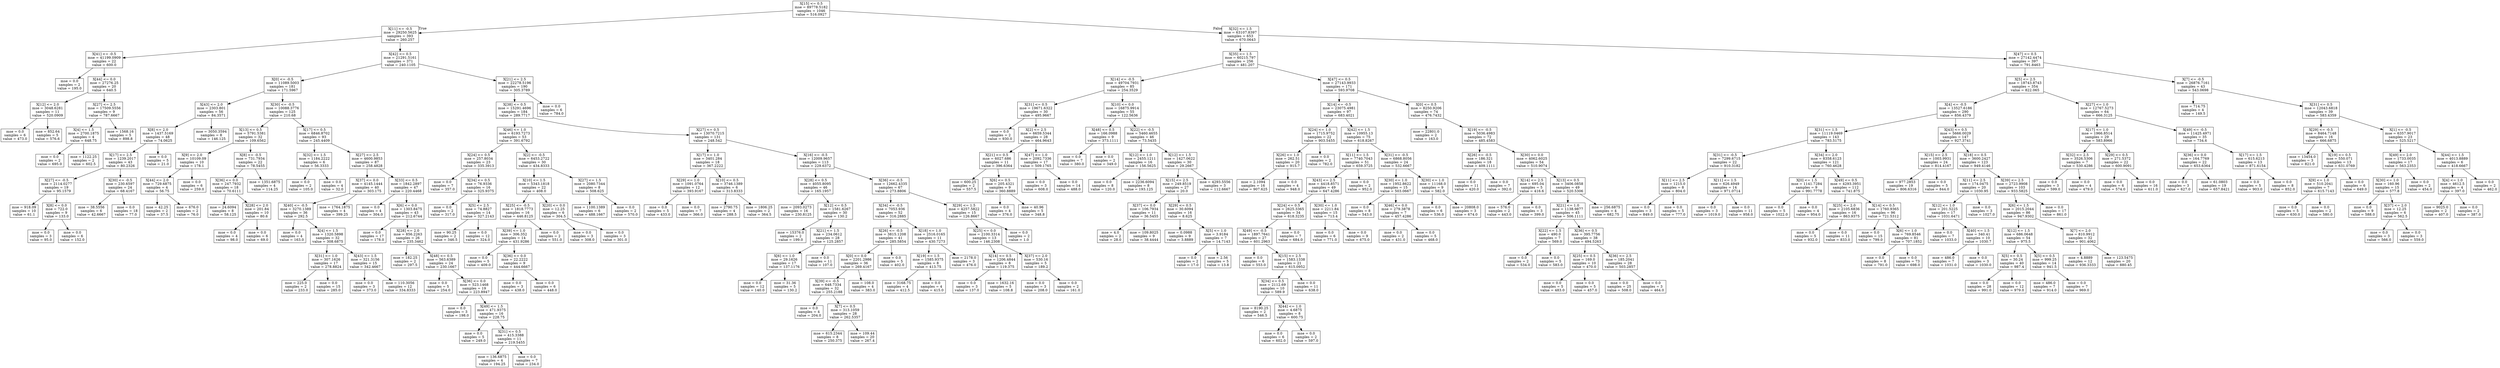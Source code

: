 digraph Tree {
node [shape=box] ;
0 [label="X[15] <= 0.5\nmse = 89778.5182\nsamples = 1046\nvalue = 516.0927"] ;
1 [label="X[11] <= -0.5\nmse = 29250.5625\nsamples = 393\nvalue = 260.257"] ;
0 -> 1 [labeldistance=2.5, labelangle=45, headlabel="True"] ;
2 [label="X[41] <= -0.5\nmse = 41199.0909\nsamples = 22\nvalue = 600.0"] ;
1 -> 2 ;
3 [label="mse = 0.0\nsamples = 2\nvalue = 195.0"] ;
2 -> 3 ;
4 [label="X[44] <= 0.0\nmse = 27276.25\nsamples = 20\nvalue = 640.5"] ;
2 -> 4 ;
5 [label="X[12] <= 2.0\nmse = 3048.6281\nsamples = 11\nvalue = 520.0909"] ;
4 -> 5 ;
6 [label="mse = 0.0\nsamples = 6\nvalue = 473.0"] ;
5 -> 6 ;
7 [label="mse = 852.64\nsamples = 5\nvalue = 576.6"] ;
5 -> 7 ;
8 [label="X[27] <= 2.5\nmse = 17509.5556\nsamples = 9\nvalue = 787.6667"] ;
4 -> 8 ;
9 [label="X[4] <= 1.5\nmse = 2700.1875\nsamples = 4\nvalue = 648.75"] ;
8 -> 9 ;
10 [label="mse = 0.0\nsamples = 2\nvalue = 695.0"] ;
9 -> 10 ;
11 [label="mse = 1122.25\nsamples = 2\nvalue = 602.5"] ;
9 -> 11 ;
12 [label="mse = 1568.16\nsamples = 5\nvalue = 898.8"] ;
8 -> 12 ;
13 [label="X[42] <= 0.5\nmse = 21291.5161\nsamples = 371\nvalue = 240.1105"] ;
1 -> 13 ;
14 [label="X[0] <= -0.5\nmse = 11089.5003\nsamples = 181\nvalue = 171.5967"] ;
13 -> 14 ;
15 [label="X[43] <= 2.0\nmse = 2303.801\nsamples = 56\nvalue = 84.3571"] ;
14 -> 15 ;
16 [label="X[8] <= 2.0\nmse = 1437.5169\nsamples = 48\nvalue = 74.0625"] ;
15 -> 16 ;
17 [label="X[17] <= 2.5\nmse = 1239.2017\nsamples = 43\nvalue = 80.2326"] ;
16 -> 17 ;
18 [label="X[27] <= -0.5\nmse = 2114.0277\nsamples = 19\nvalue = 95.1579"] ;
17 -> 18 ;
19 [label="mse = 918.09\nsamples = 10\nvalue = 61.1"] ;
18 -> 19 ;
20 [label="X[8] <= 0.0\nmse = 722.0\nsamples = 9\nvalue = 133.0"] ;
18 -> 20 ;
21 [label="mse = 0.0\nsamples = 3\nvalue = 95.0"] ;
20 -> 21 ;
22 [label="mse = 0.0\nsamples = 6\nvalue = 152.0"] ;
20 -> 22 ;
23 [label="X[30] <= -0.5\nmse = 230.6597\nsamples = 24\nvalue = 68.4167"] ;
17 -> 23 ;
24 [label="mse = 38.5556\nsamples = 6\nvalue = 42.6667"] ;
23 -> 24 ;
25 [label="mse = 0.0\nsamples = 18\nvalue = 77.0"] ;
23 -> 25 ;
26 [label="mse = 0.0\nsamples = 5\nvalue = 21.0"] ;
16 -> 26 ;
27 [label="mse = 3050.3594\nsamples = 8\nvalue = 146.125"] ;
15 -> 27 ;
28 [label="X[30] <= -0.5\nmse = 10088.3776\nsamples = 125\nvalue = 210.68"] ;
14 -> 28 ;
29 [label="X[13] <= 0.5\nmse = 5791.5381\nsamples = 32\nvalue = 109.6562"] ;
28 -> 29 ;
30 [label="X[9] <= 2.0\nmse = 10109.09\nsamples = 10\nvalue = 178.1"] ;
29 -> 30 ;
31 [label="X[44] <= 2.0\nmse = 729.6875\nsamples = 4\nvalue = 56.75"] ;
30 -> 31 ;
32 [label="mse = 42.25\nsamples = 2\nvalue = 37.5"] ;
31 -> 32 ;
33 [label="mse = 676.0\nsamples = 2\nvalue = 76.0"] ;
31 -> 33 ;
34 [label="mse = 0.0\nsamples = 6\nvalue = 259.0"] ;
30 -> 34 ;
35 [label="X[8] <= -0.5\nmse = 731.7934\nsamples = 22\nvalue = 78.5455"] ;
29 -> 35 ;
36 [label="X[36] <= 0.0\nmse = 247.7932\nsamples = 18\nvalue = 70.6111"] ;
35 -> 36 ;
37 [label="mse = 24.6094\nsamples = 8\nvalue = 58.125"] ;
36 -> 37 ;
38 [label="X[28] <= 2.0\nmse = 201.84\nsamples = 10\nvalue = 80.6"] ;
36 -> 38 ;
39 [label="mse = 0.0\nsamples = 4\nvalue = 98.0"] ;
38 -> 39 ;
40 [label="mse = 0.0\nsamples = 6\nvalue = 69.0"] ;
38 -> 40 ;
41 [label="mse = 1351.6875\nsamples = 4\nvalue = 114.25"] ;
35 -> 41 ;
42 [label="X[17] <= 0.5\nmse = 6846.8702\nsamples = 93\nvalue = 245.4409"] ;
28 -> 42 ;
43 [label="X[32] <= 1.5\nmse = 1184.2222\nsamples = 6\nvalue = 56.3333"] ;
42 -> 43 ;
44 [label="mse = 0.0\nsamples = 2\nvalue = 105.0"] ;
43 -> 44 ;
45 [label="mse = 0.0\nsamples = 4\nvalue = 32.0"] ;
43 -> 45 ;
46 [label="X[27] <= 2.5\nmse = 4600.9853\nsamples = 87\nvalue = 258.4828"] ;
42 -> 46 ;
47 [label="X[37] <= 0.0\nmse = 4145.1444\nsamples = 40\nvalue = 303.175"] ;
46 -> 47 ;
48 [label="X[40] <= -0.5\nmse = 3270.1389\nsamples = 36\nvalue = 292.5"] ;
47 -> 48 ;
49 [label="mse = 0.0\nsamples = 4\nvalue = 163.0"] ;
48 -> 49 ;
50 [label="X[4] <= 1.5\nmse = 1320.5898\nsamples = 32\nvalue = 308.6875"] ;
48 -> 50 ;
51 [label="X[31] <= 1.0\nmse = 307.1626\nsamples = 17\nvalue = 278.8824"] ;
50 -> 51 ;
52 [label="mse = 225.0\nsamples = 2\nvalue = 233.0"] ;
51 -> 52 ;
53 [label="mse = 0.0\nsamples = 15\nvalue = 285.0"] ;
51 -> 53 ;
54 [label="X[43] <= 1.5\nmse = 321.3156\nsamples = 15\nvalue = 342.4667"] ;
50 -> 54 ;
55 [label="mse = 0.0\nsamples = 3\nvalue = 373.0"] ;
54 -> 55 ;
56 [label="mse = 110.3056\nsamples = 12\nvalue = 334.8333"] ;
54 -> 56 ;
57 [label="mse = 1764.1875\nsamples = 4\nvalue = 399.25"] ;
47 -> 57 ;
58 [label="X[33] <= 0.5\nmse = 1842.2897\nsamples = 47\nvalue = 220.4468"] ;
46 -> 58 ;
59 [label="mse = 0.0\nsamples = 4\nvalue = 304.0"] ;
58 -> 59 ;
60 [label="X[6] <= 0.0\nmse = 1303.8475\nsamples = 43\nvalue = 212.6744"] ;
58 -> 60 ;
61 [label="mse = 0.0\nsamples = 17\nvalue = 178.0"] ;
60 -> 61 ;
62 [label="X[28] <= 2.0\nmse = 856.2263\nsamples = 26\nvalue = 235.3462"] ;
60 -> 62 ;
63 [label="mse = 182.25\nsamples = 2\nvalue = 297.5"] ;
62 -> 63 ;
64 [label="X[48] <= 0.5\nmse = 563.6389\nsamples = 24\nvalue = 230.1667"] ;
62 -> 64 ;
65 [label="mse = 0.0\nsamples = 5\nvalue = 254.0"] ;
64 -> 65 ;
66 [label="X[36] <= 0.0\nmse = 523.1468\nsamples = 19\nvalue = 223.8947"] ;
64 -> 66 ;
67 [label="mse = 0.0\nsamples = 3\nvalue = 198.0"] ;
66 -> 67 ;
68 [label="X[49] <= 1.5\nmse = 471.9375\nsamples = 16\nvalue = 228.75"] ;
66 -> 68 ;
69 [label="mse = 0.0\nsamples = 5\nvalue = 249.0"] ;
68 -> 69 ;
70 [label="X[31] <= 0.5\nmse = 415.3388\nsamples = 11\nvalue = 219.5455"] ;
68 -> 70 ;
71 [label="mse = 136.6875\nsamples = 4\nvalue = 194.25"] ;
70 -> 71 ;
72 [label="mse = 0.0\nsamples = 7\nvalue = 234.0"] ;
70 -> 72 ;
73 [label="X[21] <= 2.5\nmse = 22278.5196\nsamples = 190\nvalue = 305.3789"] ;
13 -> 73 ;
74 [label="X[38] <= 0.5\nmse = 15291.4696\nsamples = 184\nvalue = 289.7717"] ;
73 -> 74 ;
75 [label="X[46] <= 1.0\nmse = 6193.7273\nsamples = 53\nvalue = 391.6792"] ;
74 -> 75 ;
76 [label="X[24] <= 0.5\nmse = 257.8034\nsamples = 23\nvalue = 335.3913"] ;
75 -> 76 ;
77 [label="mse = 0.0\nsamples = 7\nvalue = 357.0"] ;
76 -> 77 ;
78 [label="X[34] <= 0.5\nmse = 76.9336\nsamples = 16\nvalue = 325.9375"] ;
76 -> 78 ;
79 [label="mse = 0.0\nsamples = 2\nvalue = 317.0"] ;
78 -> 79 ;
80 [label="X[5] <= 2.5\nmse = 74.8827\nsamples = 14\nvalue = 327.2143"] ;
78 -> 80 ;
81 [label="mse = 90.25\nsamples = 2\nvalue = 346.5"] ;
80 -> 81 ;
82 [label="mse = 0.0\nsamples = 12\nvalue = 324.0"] ;
80 -> 82 ;
83 [label="X[2] <= -0.5\nmse = 6453.2722\nsamples = 30\nvalue = 434.8333"] ;
75 -> 83 ;
84 [label="X[10] <= 1.5\nmse = 5343.1818\nsamples = 22\nvalue = 408.0"] ;
83 -> 84 ;
85 [label="X[25] <= -0.5\nmse = 1818.7773\nsamples = 16\nvalue = 446.8125"] ;
84 -> 85 ;
86 [label="X[39] <= 1.0\nmse = 306.352\nsamples = 14\nvalue = 431.9286"] ;
85 -> 86 ;
87 [label="mse = 0.0\nsamples = 5\nvalue = 409.0"] ;
86 -> 87 ;
88 [label="X[36] <= 0.0\nmse = 22.2222\nsamples = 9\nvalue = 444.6667"] ;
86 -> 88 ;
89 [label="mse = 0.0\nsamples = 3\nvalue = 438.0"] ;
88 -> 89 ;
90 [label="mse = 0.0\nsamples = 6\nvalue = 448.0"] ;
88 -> 90 ;
91 [label="mse = 0.0\nsamples = 2\nvalue = 551.0"] ;
85 -> 91 ;
92 [label="X[20] <= 0.0\nmse = 12.25\nsamples = 6\nvalue = 304.5"] ;
84 -> 92 ;
93 [label="mse = 0.0\nsamples = 3\nvalue = 308.0"] ;
92 -> 93 ;
94 [label="mse = 0.0\nsamples = 3\nvalue = 301.0"] ;
92 -> 94 ;
95 [label="X[27] <= 1.5\nmse = 2080.7344\nsamples = 8\nvalue = 508.625"] ;
83 -> 95 ;
96 [label="mse = 1100.1389\nsamples = 6\nvalue = 488.1667"] ;
95 -> 96 ;
97 [label="mse = 0.0\nsamples = 2\nvalue = 570.0"] ;
95 -> 97 ;
98 [label="X[27] <= 0.5\nmse = 13070.7215\nsamples = 131\nvalue = 248.542"] ;
74 -> 98 ;
99 [label="X[17] <= 1.0\nmse = 3401.284\nsamples = 18\nvalue = 367.2222"] ;
98 -> 99 ;
100 [label="X[29] <= 1.0\nmse = 1091.0764\nsamples = 12\nvalue = 393.9167"] ;
99 -> 100 ;
101 [label="mse = 0.0\nsamples = 5\nvalue = 433.0"] ;
100 -> 101 ;
102 [label="mse = 0.0\nsamples = 7\nvalue = 366.0"] ;
100 -> 102 ;
103 [label="X[10] <= 0.5\nmse = 3746.1389\nsamples = 6\nvalue = 313.8333"] ;
99 -> 103 ;
104 [label="mse = 2790.75\nsamples = 4\nvalue = 288.5"] ;
103 -> 104 ;
105 [label="mse = 1806.25\nsamples = 2\nvalue = 364.5"] ;
103 -> 105 ;
106 [label="X[16] <= -0.5\nmse = 12009.9657\nsamples = 113\nvalue = 229.6372"] ;
98 -> 106 ;
107 [label="X[28] <= 0.5\nmse = 4055.8095\nsamples = 46\nvalue = 165.1957"] ;
106 -> 107 ;
108 [label="mse = 2093.0273\nsamples = 16\nvalue = 230.8125"] ;
107 -> 108 ;
109 [label="X[12] <= 0.5\nmse = 1581.6267\nsamples = 30\nvalue = 130.2"] ;
107 -> 109 ;
110 [label="mse = 15376.0\nsamples = 2\nvalue = 199.0"] ;
109 -> 110 ;
111 [label="X[21] <= 1.5\nmse = 234.0612\nsamples = 28\nvalue = 125.2857"] ;
109 -> 111 ;
112 [label="X[6] <= 1.0\nmse = 29.1626\nsamples = 17\nvalue = 137.1176"] ;
111 -> 112 ;
113 [label="mse = 0.0\nsamples = 12\nvalue = 140.0"] ;
112 -> 113 ;
114 [label="mse = 31.36\nsamples = 5\nvalue = 130.2"] ;
112 -> 114 ;
115 [label="mse = 0.0\nsamples = 11\nvalue = 107.0"] ;
111 -> 115 ;
116 [label="X[36] <= -0.5\nmse = 12662.4335\nsamples = 67\nvalue = 273.8806"] ;
106 -> 116 ;
117 [label="X[34] <= -0.5\nmse = 7053.936\nsamples = 52\nvalue = 316.2885"] ;
116 -> 117 ;
118 [label="X[26] <= -0.5\nmse = 3815.1208\nsamples = 41\nvalue = 285.5854"] ;
117 -> 118 ;
119 [label="X[0] <= 0.0\nmse = 2201.2986\nsamples = 36\nvalue = 269.4167"] ;
118 -> 119 ;
120 [label="X[39] <= -0.5\nmse = 648.7334\nsamples = 32\nvalue = 255.2188"] ;
119 -> 120 ;
121 [label="mse = 0.0\nsamples = 4\nvalue = 204.0"] ;
120 -> 121 ;
122 [label="X[7] <= 0.5\nmse = 313.1059\nsamples = 28\nvalue = 262.5357"] ;
120 -> 122 ;
123 [label="mse = 615.2344\nsamples = 8\nvalue = 250.375"] ;
122 -> 123 ;
124 [label="mse = 109.44\nsamples = 20\nvalue = 267.4"] ;
122 -> 124 ;
125 [label="mse = 108.0\nsamples = 4\nvalue = 383.0"] ;
119 -> 125 ;
126 [label="mse = 0.0\nsamples = 5\nvalue = 402.0"] ;
118 -> 126 ;
127 [label="X[18] <= 1.0\nmse = 2516.0165\nsamples = 11\nvalue = 430.7273"] ;
117 -> 127 ;
128 [label="X[19] <= 1.5\nmse = 1585.9375\nsamples = 8\nvalue = 413.75"] ;
127 -> 128 ;
129 [label="mse = 3168.75\nsamples = 4\nvalue = 412.5"] ;
128 -> 129 ;
130 [label="mse = 0.0\nsamples = 4\nvalue = 415.0"] ;
128 -> 130 ;
131 [label="mse = 2178.0\nsamples = 3\nvalue = 476.0"] ;
127 -> 131 ;
132 [label="X[29] <= 1.5\nmse = 4257.5822\nsamples = 15\nvalue = 126.8667"] ;
116 -> 132 ;
133 [label="X[25] <= 0.0\nmse = 2100.3314\nsamples = 13\nvalue = 146.2308"] ;
132 -> 133 ;
134 [label="X[14] <= 0.5\nmse = 1206.4844\nsamples = 8\nvalue = 119.375"] ;
133 -> 134 ;
135 [label="mse = 0.0\nsamples = 3\nvalue = 137.0"] ;
134 -> 135 ;
136 [label="mse = 1632.16\nsamples = 5\nvalue = 108.8"] ;
134 -> 136 ;
137 [label="X[37] <= 2.0\nmse = 530.16\nsamples = 5\nvalue = 189.2"] ;
133 -> 137 ;
138 [label="mse = 0.0\nsamples = 3\nvalue = 208.0"] ;
137 -> 138 ;
139 [label="mse = 0.0\nsamples = 2\nvalue = 161.0"] ;
137 -> 139 ;
140 [label="mse = 0.0\nsamples = 2\nvalue = 1.0"] ;
132 -> 140 ;
141 [label="mse = 0.0\nsamples = 6\nvalue = 784.0"] ;
73 -> 141 ;
142 [label="X[32] <= 1.5\nmse = 63107.8397\nsamples = 653\nvalue = 670.0643"] ;
0 -> 142 [labeldistance=2.5, labelangle=-45, headlabel="False"] ;
143 [label="X[35] <= 1.5\nmse = 60215.797\nsamples = 256\nvalue = 481.207"] ;
142 -> 143 ;
144 [label="X[14] <= -0.5\nmse = 49704.7931\nsamples = 85\nvalue = 254.3529"] ;
143 -> 144 ;
145 [label="X[31] <= 0.5\nmse = 19671.6322\nsamples = 30\nvalue = 495.9667"] ;
144 -> 145 ;
146 [label="mse = 0.0\nsamples = 2\nvalue = 930.0"] ;
145 -> 146 ;
147 [label="X[2] <= 2.5\nmse = 6659.5344\nsamples = 28\nvalue = 464.9643"] ;
145 -> 147 ;
148 [label="X[21] <= 0.5\nmse = 6027.686\nsamples = 11\nvalue = 396.6364"] ;
147 -> 148 ;
149 [label="mse = 600.25\nsamples = 2\nvalue = 557.5"] ;
148 -> 149 ;
150 [label="X[6] <= 0.5\nmse = 205.4321\nsamples = 9\nvalue = 360.8889"] ;
148 -> 150 ;
151 [label="mse = 0.0\nsamples = 4\nvalue = 376.0"] ;
150 -> 151 ;
152 [label="mse = 40.96\nsamples = 5\nvalue = 348.8"] ;
150 -> 152 ;
153 [label="X[47] <= 1.0\nmse = 2092.7336\nsamples = 17\nvalue = 509.1765"] ;
147 -> 153 ;
154 [label="mse = 0.0\nsamples = 3\nvalue = 608.0"] ;
153 -> 154 ;
155 [label="mse = 0.0\nsamples = 14\nvalue = 488.0"] ;
153 -> 155 ;
156 [label="X[10] <= 0.0\nmse = 16875.9914\nsamples = 55\nvalue = 122.5636"] ;
144 -> 156 ;
157 [label="X[48] <= 0.5\nmse = 166.0988\nsamples = 9\nvalue = 373.1111"] ;
156 -> 157 ;
158 [label="mse = 0.0\nsamples = 7\nvalue = 380.0"] ;
157 -> 158 ;
159 [label="mse = 0.0\nsamples = 2\nvalue = 349.0"] ;
157 -> 159 ;
160 [label="X[22] <= -0.5\nmse = 5460.4655\nsamples = 46\nvalue = 73.5435"] ;
156 -> 160 ;
161 [label="X[12] <= 1.0\nmse = 2455.1211\nsamples = 16\nvalue = 156.5625"] ;
160 -> 161 ;
162 [label="mse = 0.0\nsamples = 8\nvalue = 120.0"] ;
161 -> 162 ;
163 [label="mse = 2236.6094\nsamples = 8\nvalue = 193.125"] ;
161 -> 163 ;
164 [label="X[12] <= 1.5\nmse = 1427.0622\nsamples = 30\nvalue = 29.2667"] ;
160 -> 164 ;
165 [label="X[15] <= 2.5\nmse = 249.8519\nsamples = 27\nvalue = 20.0"] ;
164 -> 165 ;
166 [label="X[37] <= 0.0\nmse = 106.7934\nsamples = 11\nvalue = 36.5455"] ;
165 -> 166 ;
167 [label="mse = 4.0\nsamples = 2\nvalue = 28.0"] ;
166 -> 167 ;
168 [label="mse = 109.8025\nsamples = 9\nvalue = 38.4444"] ;
166 -> 168 ;
169 [label="X[29] <= 0.5\nmse = 30.6094\nsamples = 16\nvalue = 8.625"] ;
165 -> 169 ;
170 [label="mse = 0.0988\nsamples = 9\nvalue = 3.8889"] ;
169 -> 170 ;
171 [label="X[5] <= 1.0\nmse = 3.9184\nsamples = 7\nvalue = 14.7143"] ;
169 -> 171 ;
172 [label="mse = 0.0\nsamples = 2\nvalue = 17.0"] ;
171 -> 172 ;
173 [label="mse = 2.56\nsamples = 5\nvalue = 13.8"] ;
171 -> 173 ;
174 [label="mse = 4293.5556\nsamples = 3\nvalue = 112.6667"] ;
164 -> 174 ;
175 [label="X[47] <= 0.5\nmse = 27143.9933\nsamples = 171\nvalue = 593.9708"] ;
143 -> 175 ;
176 [label="X[14] <= -0.5\nmse = 23075.4981\nsamples = 97\nvalue = 683.4021"] ;
175 -> 176 ;
177 [label="X[24] <= 1.0\nmse = 1715.9752\nsamples = 22\nvalue = 903.5455"] ;
176 -> 177 ;
178 [label="X[26] <= 1.0\nmse = 262.51\nsamples = 20\nvalue = 915.7"] ;
177 -> 178 ;
179 [label="mse = 2.1094\nsamples = 16\nvalue = 907.625"] ;
178 -> 179 ;
180 [label="mse = 0.0\nsamples = 4\nvalue = 948.0"] ;
178 -> 180 ;
181 [label="mse = 0.0\nsamples = 2\nvalue = 782.0"] ;
177 -> 181 ;
182 [label="X[42] <= 1.5\nmse = 10955.13\nsamples = 75\nvalue = 618.8267"] ;
176 -> 182 ;
183 [label="X[11] <= 1.5\nmse = 7740.7043\nsamples = 51\nvalue = 659.3725"] ;
182 -> 183 ;
184 [label="X[43] <= 2.5\nmse = 4418.8571\nsamples = 49\nvalue = 647.4286"] ;
183 -> 184 ;
185 [label="X[24] <= 0.5\nmse = 2625.3365\nsamples = 34\nvalue = 618.3235"] ;
184 -> 185 ;
186 [label="X[49] <= -0.5\nmse = 1897.7641\nsamples = 27\nvalue = 601.2963"] ;
185 -> 186 ;
187 [label="mse = 0.0\nsamples = 6\nvalue = 553.0"] ;
186 -> 187 ;
188 [label="X[15] <= 2.5\nmse = 1583.1338\nsamples = 21\nvalue = 615.0952"] ;
186 -> 188 ;
189 [label="X[34] <= 0.5\nmse = 2112.69\nsamples = 10\nvalue = 589.9"] ;
188 -> 189 ;
190 [label="mse = 8190.25\nsamples = 2\nvalue = 546.5"] ;
189 -> 190 ;
191 [label="X[44] <= 1.0\nmse = 4.6875\nsamples = 8\nvalue = 600.75"] ;
189 -> 191 ;
192 [label="mse = 0.0\nsamples = 6\nvalue = 602.0"] ;
191 -> 192 ;
193 [label="mse = 0.0\nsamples = 2\nvalue = 597.0"] ;
191 -> 193 ;
194 [label="mse = 0.0\nsamples = 11\nvalue = 638.0"] ;
188 -> 194 ;
195 [label="mse = 0.0\nsamples = 7\nvalue = 684.0"] ;
185 -> 195 ;
196 [label="X[30] <= 1.0\nmse = 2211.84\nsamples = 15\nvalue = 713.4"] ;
184 -> 196 ;
197 [label="mse = 0.0\nsamples = 6\nvalue = 771.0"] ;
196 -> 197 ;
198 [label="mse = 0.0\nsamples = 9\nvalue = 675.0"] ;
196 -> 198 ;
199 [label="mse = 0.0\nsamples = 2\nvalue = 952.0"] ;
183 -> 199 ;
200 [label="X[31] <= -0.5\nmse = 6868.8056\nsamples = 24\nvalue = 532.6667"] ;
182 -> 200 ;
201 [label="X[30] <= 1.0\nmse = 1952.8622\nsamples = 15\nvalue = 503.0667"] ;
200 -> 201 ;
202 [label="mse = 0.0\nsamples = 8\nvalue = 543.0"] ;
201 -> 202 ;
203 [label="X[46] <= 0.0\nmse = 279.3878\nsamples = 7\nvalue = 457.4286"] ;
201 -> 203 ;
204 [label="mse = 0.0\nsamples = 2\nvalue = 431.0"] ;
203 -> 204 ;
205 [label="mse = 0.0\nsamples = 5\nvalue = 468.0"] ;
203 -> 205 ;
206 [label="X[30] <= 1.0\nmse = 11168.0\nsamples = 9\nvalue = 582.0"] ;
200 -> 206 ;
207 [label="mse = 0.0\nsamples = 6\nvalue = 536.0"] ;
206 -> 207 ;
208 [label="mse = 20808.0\nsamples = 3\nvalue = 674.0"] ;
206 -> 208 ;
209 [label="X[0] <= 0.5\nmse = 8250.9206\nsamples = 74\nvalue = 476.7432"] ;
175 -> 209 ;
210 [label="mse = 22801.0\nsamples = 2\nvalue = 163.0"] ;
209 -> 210 ;
211 [label="X[19] <= -0.5\nmse = 5036.4983\nsamples = 72\nvalue = 485.4583"] ;
209 -> 211 ;
212 [label="X[26] <= -0.5\nmse = 186.321\nsamples = 18\nvalue = 409.1111"] ;
211 -> 212 ;
213 [label="mse = 0.0\nsamples = 11\nvalue = 420.0"] ;
212 -> 213 ;
214 [label="mse = 0.0\nsamples = 7\nvalue = 392.0"] ;
212 -> 214 ;
215 [label="X[30] <= 0.0\nmse = 4062.6025\nsamples = 54\nvalue = 510.9074"] ;
211 -> 215 ;
216 [label="X[14] <= 2.5\nmse = 695.04\nsamples = 5\nvalue = 416.6"] ;
215 -> 216 ;
217 [label="mse = 576.0\nsamples = 2\nvalue = 443.0"] ;
216 -> 217 ;
218 [label="mse = 0.0\nsamples = 3\nvalue = 399.0"] ;
216 -> 218 ;
219 [label="X[13] <= 0.5\nmse = 3406.0858\nsamples = 49\nvalue = 520.5306"] ;
215 -> 219 ;
220 [label="X[21] <= 1.0\nmse = 1138.9877\nsamples = 45\nvalue = 506.1111"] ;
219 -> 220 ;
221 [label="X[22] <= 1.5\nmse = 490.0\nsamples = 7\nvalue = 569.0"] ;
220 -> 221 ;
222 [label="mse = 0.0\nsamples = 2\nvalue = 534.0"] ;
221 -> 222 ;
223 [label="mse = 0.0\nsamples = 5\nvalue = 583.0"] ;
221 -> 223 ;
224 [label="X[36] <= 0.5\nmse = 395.7756\nsamples = 38\nvalue = 494.5263"] ;
220 -> 224 ;
225 [label="X[25] <= 0.5\nmse = 169.0\nsamples = 10\nvalue = 470.0"] ;
224 -> 225 ;
226 [label="mse = 0.0\nsamples = 5\nvalue = 483.0"] ;
225 -> 226 ;
227 [label="mse = 0.0\nsamples = 5\nvalue = 457.0"] ;
225 -> 227 ;
228 [label="X[36] <= 2.5\nmse = 185.2041\nsamples = 28\nvalue = 503.2857"] ;
224 -> 228 ;
229 [label="mse = 0.0\nsamples = 25\nvalue = 508.0"] ;
228 -> 229 ;
230 [label="mse = 0.0\nsamples = 3\nvalue = 464.0"] ;
228 -> 230 ;
231 [label="mse = 256.6875\nsamples = 4\nvalue = 682.75"] ;
219 -> 231 ;
232 [label="X[47] <= 0.5\nmse = 27142.4474\nsamples = 397\nvalue = 791.8463"] ;
142 -> 232 ;
233 [label="X[5] <= 2.5\nmse = 18743.8743\nsamples = 354\nvalue = 822.065"] ;
232 -> 233 ;
234 [label="X[4] <= -0.5\nmse = 13527.6186\nsamples = 290\nvalue = 856.4379"] ;
233 -> 234 ;
235 [label="X[31] <= 1.5\nmse = 11119.0469\nsamples = 143\nvalue = 783.5175"] ;
234 -> 235 ;
236 [label="X[31] <= -0.5\nmse = 7299.6715\nsamples = 22\nvalue = 910.3182"] ;
235 -> 236 ;
237 [label="X[11] <= 2.5\nmse = 1215.0\nsamples = 8\nvalue = 804.0"] ;
236 -> 237 ;
238 [label="mse = 0.0\nsamples = 3\nvalue = 849.0"] ;
237 -> 238 ;
239 [label="mse = 0.0\nsamples = 5\nvalue = 777.0"] ;
237 -> 239 ;
240 [label="X[11] <= 1.5\nmse = 626.4949\nsamples = 14\nvalue = 971.0714"] ;
236 -> 240 ;
241 [label="mse = 0.0\nsamples = 3\nvalue = 1019.0"] ;
240 -> 241 ;
242 [label="mse = 0.0\nsamples = 11\nvalue = 958.0"] ;
240 -> 242 ;
243 [label="X[34] <= 2.0\nmse = 8358.6123\nsamples = 121\nvalue = 760.4628"] ;
235 -> 243 ;
244 [label="X[0] <= 1.5\nmse = 1141.7284\nsamples = 9\nvalue = 991.7778"] ;
243 -> 244 ;
245 [label="mse = 0.0\nsamples = 5\nvalue = 1022.0"] ;
244 -> 245 ;
246 [label="mse = 0.0\nsamples = 4\nvalue = 954.0"] ;
244 -> 246 ;
247 [label="X[49] <= 0.5\nmse = 4293.3951\nsamples = 112\nvalue = 741.875"] ;
243 -> 247 ;
248 [label="X[25] <= 2.0\nmse = 2105.6836\nsamples = 16\nvalue = 863.9375"] ;
247 -> 248 ;
249 [label="mse = 0.0\nsamples = 5\nvalue = 932.0"] ;
248 -> 249 ;
250 [label="mse = 0.0\nsamples = 11\nvalue = 833.0"] ;
248 -> 250 ;
251 [label="X[14] <= 0.5\nmse = 1760.9365\nsamples = 96\nvalue = 721.5312"] ;
247 -> 251 ;
252 [label="mse = 0.0\nsamples = 15\nvalue = 799.0"] ;
251 -> 252 ;
253 [label="X[6] <= 1.0\nmse = 769.8546\nsamples = 81\nvalue = 707.1852"] ;
251 -> 253 ;
254 [label="mse = 0.0\nsamples = 8\nvalue = 791.0"] ;
253 -> 254 ;
255 [label="mse = 0.0\nsamples = 73\nvalue = 698.0"] ;
253 -> 255 ;
256 [label="X[43] <= 0.5\nmse = 5666.0029\nsamples = 147\nvalue = 927.3741"] ;
234 -> 256 ;
257 [label="X[15] <= 2.5\nmse = 1003.9931\nsamples = 24\nvalue = 814.4167"] ;
256 -> 257 ;
258 [label="mse = 977.2853\nsamples = 19\nvalue = 806.6316"] ;
257 -> 258 ;
259 [label="mse = 0.0\nsamples = 5\nvalue = 844.0"] ;
257 -> 259 ;
260 [label="X[18] <= 0.5\nmse = 3600.2427\nsamples = 123\nvalue = 949.4146"] ;
256 -> 260 ;
261 [label="X[11] <= 2.5\nmse = 174.0475\nsamples = 20\nvalue = 1030.95"] ;
260 -> 261 ;
262 [label="X[12] <= 1.0\nmse = 201.5225\nsamples = 17\nvalue = 1031.6471"] ;
261 -> 262 ;
263 [label="mse = 0.0\nsamples = 7\nvalue = 1033.0"] ;
262 -> 263 ;
264 [label="X[40] <= 1.5\nmse = 340.41\nsamples = 10\nvalue = 1030.7"] ;
262 -> 264 ;
265 [label="mse = 486.0\nsamples = 7\nvalue = 1031.0"] ;
264 -> 265 ;
266 [label="mse = 0.0\nsamples = 3\nvalue = 1030.0"] ;
264 -> 266 ;
267 [label="mse = 0.0\nsamples = 3\nvalue = 1027.0"] ;
261 -> 267 ;
268 [label="X[39] <= 2.5\nmse = 2723.9908\nsamples = 103\nvalue = 933.5825"] ;
260 -> 268 ;
269 [label="X[6] <= 1.5\nmse = 2015.2044\nsamples = 86\nvalue = 947.9302"] ;
268 -> 269 ;
270 [label="X[12] <= 1.5\nmse = 686.0648\nsamples = 54\nvalue = 975.5"] ;
269 -> 270 ;
271 [label="X[5] <= 0.5\nmse = 30.24\nsamples = 40\nvalue = 987.4"] ;
270 -> 271 ;
272 [label="mse = 0.0\nsamples = 28\nvalue = 991.0"] ;
271 -> 272 ;
273 [label="mse = 0.0\nsamples = 12\nvalue = 979.0"] ;
271 -> 273 ;
274 [label="X[5] <= 0.5\nmse = 999.25\nsamples = 14\nvalue = 941.5"] ;
270 -> 274 ;
275 [label="mse = 486.0\nsamples = 7\nvalue = 914.0"] ;
274 -> 275 ;
276 [label="mse = 0.0\nsamples = 7\nvalue = 969.0"] ;
274 -> 276 ;
277 [label="X[7] <= 2.0\nmse = 810.9912\nsamples = 32\nvalue = 901.4062"] ;
269 -> 277 ;
278 [label="mse = 4.8889\nsamples = 12\nvalue = 936.3333"] ;
277 -> 278 ;
279 [label="mse = 123.5475\nsamples = 20\nvalue = 880.45"] ;
277 -> 279 ;
280 [label="mse = 0.0\nsamples = 17\nvalue = 861.0"] ;
268 -> 280 ;
281 [label="X[27] <= 1.0\nmse = 12767.5273\nsamples = 64\nvalue = 666.3125"] ;
233 -> 281 ;
282 [label="X[17] <= 1.0\nmse = 1966.8514\nsamples = 29\nvalue = 583.8966"] ;
281 -> 282 ;
283 [label="X[32] <= 2.5\nmse = 3526.5306\nsamples = 7\nvalue = 530.4286"] ;
282 -> 283 ;
284 [label="mse = 0.0\nsamples = 3\nvalue = 599.0"] ;
283 -> 284 ;
285 [label="mse = 0.0\nsamples = 4\nvalue = 479.0"] ;
283 -> 285 ;
286 [label="X[29] <= 0.5\nmse = 271.5372\nsamples = 22\nvalue = 600.9091"] ;
282 -> 286 ;
287 [label="mse = 0.0\nsamples = 6\nvalue = 574.0"] ;
286 -> 287 ;
288 [label="mse = 0.0\nsamples = 16\nvalue = 611.0"] ;
286 -> 288 ;
289 [label="X[49] <= -0.5\nmse = 11425.4971\nsamples = 35\nvalue = 734.6"] ;
281 -> 289 ;
290 [label="X[36] <= 0.0\nmse = 164.7769\nsamples = 22\nvalue = 653.6364"] ;
289 -> 290 ;
291 [label="mse = 0.0\nsamples = 3\nvalue = 627.0"] ;
290 -> 291 ;
292 [label="mse = 61.0803\nsamples = 19\nvalue = 657.8421"] ;
290 -> 292 ;
293 [label="X[17] <= 1.5\nmse = 615.6213\nsamples = 13\nvalue = 871.6154"] ;
289 -> 293 ;
294 [label="mse = 0.0\nsamples = 5\nvalue = 903.0"] ;
293 -> 294 ;
295 [label="mse = 0.0\nsamples = 8\nvalue = 852.0"] ;
293 -> 295 ;
296 [label="X[7] <= -0.5\nmse = 26876.7161\nsamples = 43\nvalue = 543.0698"] ;
232 -> 296 ;
297 [label="mse = 714.75\nsamples = 4\nvalue = 149.5"] ;
296 -> 297 ;
298 [label="X[31] <= 0.5\nmse = 12043.6818\nsamples = 39\nvalue = 583.4359"] ;
296 -> 298 ;
299 [label="X[29] <= -0.5\nmse = 8464.7148\nsamples = 16\nvalue = 666.6875"] ;
298 -> 299 ;
300 [label="mse = 13454.0\nsamples = 3\nvalue = 821.0"] ;
299 -> 300 ;
301 [label="X[19] <= 0.5\nmse = 550.071\nsamples = 13\nvalue = 631.0769"] ;
299 -> 301 ;
302 [label="X[9] <= 1.0\nmse = 510.2041\nsamples = 7\nvalue = 615.7143"] ;
301 -> 302 ;
303 [label="mse = 0.0\nsamples = 5\nvalue = 630.0"] ;
302 -> 303 ;
304 [label="mse = 0.0\nsamples = 2\nvalue = 580.0"] ;
302 -> 304 ;
305 [label="mse = 0.0\nsamples = 6\nvalue = 649.0"] ;
301 -> 305 ;
306 [label="X[1] <= -0.5\nmse = 6357.9017\nsamples = 23\nvalue = 525.5217"] ;
298 -> 306 ;
307 [label="X[49] <= 2.0\nmse = 1733.0035\nsamples = 17\nvalue = 563.2353"] ;
306 -> 307 ;
308 [label="X[30] <= 1.0\nmse = 160.96\nsamples = 15\nvalue = 577.8"] ;
307 -> 308 ;
309 [label="mse = 0.0\nsamples = 9\nvalue = 588.0"] ;
308 -> 309 ;
310 [label="X[37] <= 2.0\nmse = 12.25\nsamples = 6\nvalue = 562.5"] ;
308 -> 310 ;
311 [label="mse = 0.0\nsamples = 3\nvalue = 566.0"] ;
310 -> 311 ;
312 [label="mse = 0.0\nsamples = 3\nvalue = 559.0"] ;
310 -> 312 ;
313 [label="mse = 0.0\nsamples = 2\nvalue = 454.0"] ;
307 -> 313 ;
314 [label="X[44] <= 1.5\nmse = 4013.8889\nsamples = 6\nvalue = 418.6667"] ;
306 -> 314 ;
315 [label="X[4] <= 1.0\nmse = 4612.5\nsamples = 4\nvalue = 397.0"] ;
314 -> 315 ;
316 [label="mse = 9025.0\nsamples = 2\nvalue = 407.0"] ;
315 -> 316 ;
317 [label="mse = 0.0\nsamples = 2\nvalue = 387.0"] ;
315 -> 317 ;
318 [label="mse = 0.0\nsamples = 2\nvalue = 462.0"] ;
314 -> 318 ;
}
